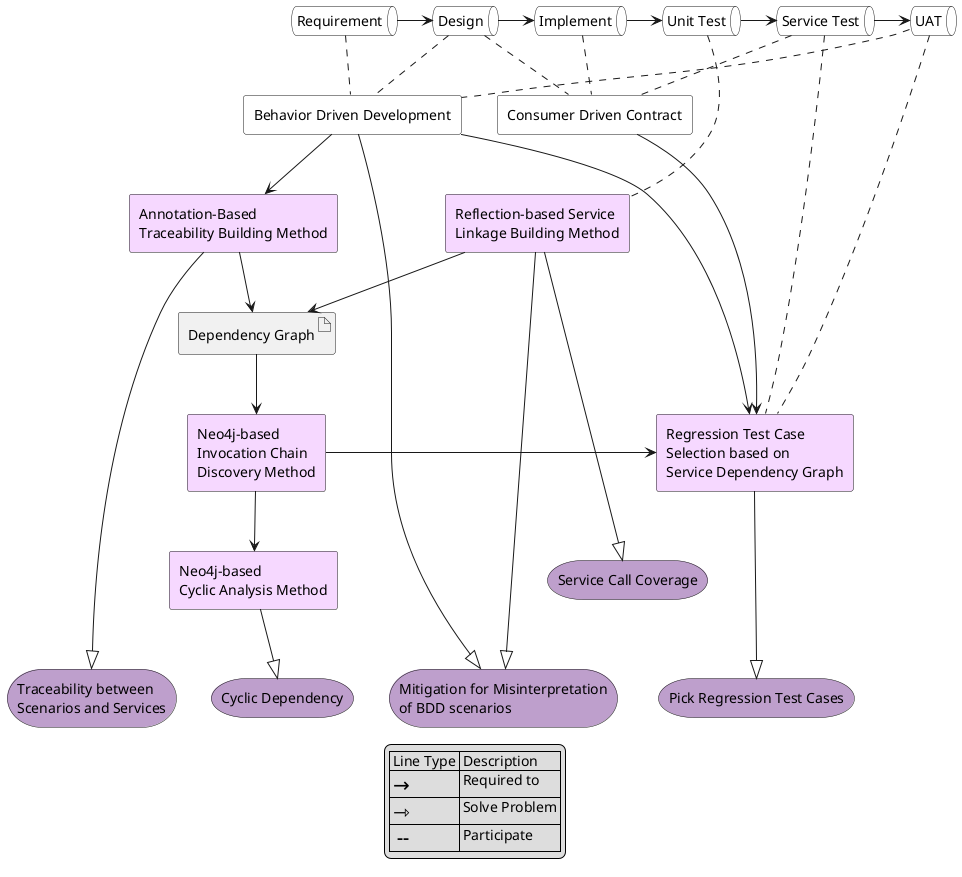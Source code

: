 @startuml
' skinparam monochrome true
queue  Requirement as r
queue  Design as d
queue  Implement as i
queue  "Unit Test" as ut
queue  "Service Test" as st
queue  "UAT" as uat

agent "Consumer Driven Contract" as cdc
agent "Behavior Driven Development" as bdd

skinparam queue{
  BackgroundColor white
}
skinparam agent{
  BackgroundColor white
}

skinparam rectangle{
  BackgroundColor #F6D8FF
}

skinparam storage{
  BackgroundColor #BE9FCC
}


rectangle "Reflection-based Service\nLinkage Building Method" as rbrbm
rectangle "Annotation-Based\nTraceability Building Method" as abrbm
artifact "Dependency Graph" as dg
rectangle "Neo4j-based\nInvocation Chain\nDiscovery Method" as nbicd
rectangle "Neo4j-based\nCyclic Analysis Method" as nbca
rectangle "Regression Test Case\nSelection based on\nService Dependency Graph" as rtcs

storage  "Cyclic Dependency" as cp
storage  "Service Call Coverage" as sc
storage  "Traceability between\nScenarios and Services" as tb
storage  "Pick Regression Test Cases" as pt
storage  "Mitigation for Misinterpretation\nof BDD scenarios" as mf

bdd -d-|> mf
nbca -d-|> cp
rbrbm -d-|> sc
rbrbm -d-|> mf
abrbm -d-|> tb
rtcs-d-|>pt


rtcs -[hidden]d-> sc
sc -[hidden]d-> mf
sc -[hidden]d-> pt
nbca -[hidden]d-> tb


r-r-> d
d-r-> i
i-r-> ut
ut-r->st
st-r->uat


d .d. cdc
i .d. cdc
st .d. cdc
uat .d. bdd
r .d. bdd
d .d. bdd

bdd -d-> abrbm
ut .d. rbrbm

abrbm -d-> dg
rbrbm -d-> dg

dg-d->nbicd
nbicd-d->nbca

nbicd->rtcs
st .d. rtcs
uat .d. rtcs
bdd-d->rtcs
cdc-d->rtcs

legend
| Line Type | Description |
| <size:20><U+2192></size>| Required to |
| <size:20><U+21fe></size>| Solve Problem |
|  <size:20><U+254c></size>| Participate |
end legend
@enduml
